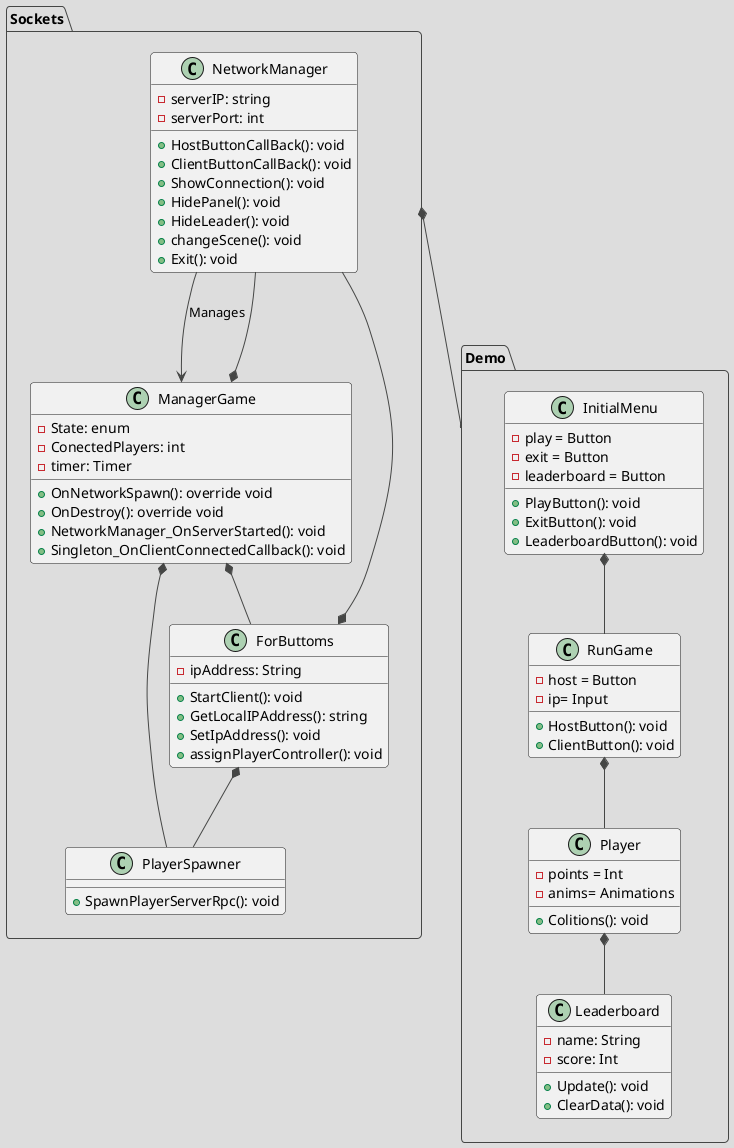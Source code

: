 @startuml
!theme toy
package Sockets {
  class NetworkManager {
    - serverIP: string
    - serverPort: int
    
    +HostButtonCallBack(): void
    +ClientButtonCallBack(): void
    +ShowConnection(): void
    +HidePanel(): void
    +HideLeader(): void
    +changeScene(): void
    +Exit(): void

    
  }
  
  class ManagerGame {
    -State: enum
    -ConectedPlayers: int
    -timer: Timer
    
    
    +OnNetworkSpawn(): override void
    +OnDestroy(): override void
    +NetworkManager_OnServerStarted(): void
    +Singleton_OnClientConnectedCallback(): void
    
    
    
  }
  
  class PlayerSpawner {
    
    +SpawnPlayerServerRpc(): void
    
    }
    
    
  
  class ForButtoms {

    - ipAddress: String
    
    +StartClient(): void
    +GetLocalIPAddress(): string
    +SetIpAddress(): void
    +assignPlayerController(): void
    
    
    
  }

ForButtoms *-- PlayerSpawner
NetworkManager --> ManagerGame: Manages
ForButtoms *-- NetworkManager
ManagerGame *-- ForButtoms
ManagerGame *-- NetworkManager
ManagerGame *-- PlayerSpawner


}

package Demo{

  class InitialMenu{
  
  -play = Button
  -exit = Button
  -leaderboard = Button
  
  +PlayButton(): void
  +ExitButton(): void
  +LeaderboardButton(): void

  
  }
  
  class RunGame {
  
  -host = Button
  -ip= Input
  
  
  +HostButton(): void
  +ClientButton(): void
  
  }
  
  class Player {
  
  -points = Int
  -anims= Animations
  
  +Colitions(): void

  }
  
  
  
  class Leaderboard {
  
  -name: String
  -score: Int
  
  +Update(): void
  +ClearData(): void
      
  }
  
  InitialMenu *-- RunGame
  RunGame *-- Player
  Player *-- Leaderboard

}



Sockets *-- Demo


@enduml
